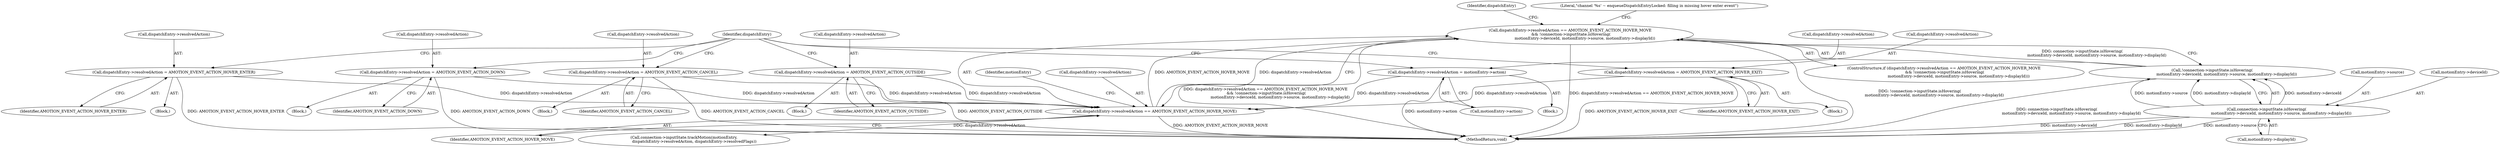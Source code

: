 digraph "0_Android_03a53d1c7765eeb3af0bc34c3dff02ada1953fbf@API" {
"1000251" [label="(Call,dispatchEntry->resolvedAction == AMOTION_EVENT_ACTION_HOVER_MOVE\n && !connection->inputState.isHovering(\n                        motionEntry->deviceId, motionEntry->source, motionEntry->displayId))"];
"1000252" [label="(Call,dispatchEntry->resolvedAction == AMOTION_EVENT_ACTION_HOVER_MOVE)"];
"1000236" [label="(Call,dispatchEntry->resolvedAction = AMOTION_EVENT_ACTION_DOWN)"];
"1000225" [label="(Call,dispatchEntry->resolvedAction = AMOTION_EVENT_ACTION_CANCEL)"];
"1000192" [label="(Call,dispatchEntry->resolvedAction = AMOTION_EVENT_ACTION_OUTSIDE)"];
"1000203" [label="(Call,dispatchEntry->resolvedAction = AMOTION_EVENT_ACTION_HOVER_EXIT)"];
"1000214" [label="(Call,dispatchEntry->resolvedAction = AMOTION_EVENT_ACTION_HOVER_ENTER)"];
"1000243" [label="(Call,dispatchEntry->resolvedAction = motionEntry->action)"];
"1000257" [label="(Call,!connection->inputState.isHovering(\n                        motionEntry->deviceId, motionEntry->source, motionEntry->displayId))"];
"1000258" [label="(Call,connection->inputState.isHovering(\n                        motionEntry->deviceId, motionEntry->source, motionEntry->displayId))"];
"1000218" [label="(Identifier,AMOTION_EVENT_ACTION_HOVER_ENTER)"];
"1000310" [label="(Call,connection->inputState.trackMotion(motionEntry,\n                 dispatchEntry->resolvedAction, dispatchEntry->resolvedFlags))"];
"1000226" [label="(Call,dispatchEntry->resolvedAction)"];
"1000250" [label="(ControlStructure,if (dispatchEntry->resolvedAction == AMOTION_EVENT_ACTION_HOVER_MOVE\n && !connection->inputState.isHovering(\n                        motionEntry->deviceId, motionEntry->source, motionEntry->displayId)))"];
"1000260" [label="(Identifier,motionEntry)"];
"1000224" [label="(Block,)"];
"1000335" [label="(MethodReturn,void)"];
"1000193" [label="(Call,dispatchEntry->resolvedAction)"];
"1000279" [label="(Identifier,dispatchEntry)"];
"1000256" [label="(Identifier,AMOTION_EVENT_ACTION_HOVER_MOVE)"];
"1000243" [label="(Call,dispatchEntry->resolvedAction = motionEntry->action)"];
"1000203" [label="(Call,dispatchEntry->resolvedAction = AMOTION_EVENT_ACTION_HOVER_EXIT)"];
"1000196" [label="(Identifier,AMOTION_EVENT_ACTION_OUTSIDE)"];
"1000213" [label="(Block,)"];
"1000237" [label="(Call,dispatchEntry->resolvedAction)"];
"1000270" [label="(Literal,\"channel '%s' ~ enqueueDispatchEntryLocked: filling in missing hover enter event\")"];
"1000202" [label="(Block,)"];
"1000265" [label="(Call,motionEntry->displayId)"];
"1000262" [label="(Call,motionEntry->source)"];
"1000225" [label="(Call,dispatchEntry->resolvedAction = AMOTION_EVENT_ACTION_CANCEL)"];
"1000244" [label="(Call,dispatchEntry->resolvedAction)"];
"1000259" [label="(Call,motionEntry->deviceId)"];
"1000257" [label="(Call,!connection->inputState.isHovering(\n                        motionEntry->deviceId, motionEntry->source, motionEntry->displayId))"];
"1000251" [label="(Call,dispatchEntry->resolvedAction == AMOTION_EVENT_ACTION_HOVER_MOVE\n && !connection->inputState.isHovering(\n                        motionEntry->deviceId, motionEntry->source, motionEntry->displayId))"];
"1000258" [label="(Call,connection->inputState.isHovering(\n                        motionEntry->deviceId, motionEntry->source, motionEntry->displayId))"];
"1000235" [label="(Block,)"];
"1000240" [label="(Identifier,AMOTION_EVENT_ACTION_DOWN)"];
"1000253" [label="(Call,dispatchEntry->resolvedAction)"];
"1000242" [label="(Block,)"];
"1000214" [label="(Call,dispatchEntry->resolvedAction = AMOTION_EVENT_ACTION_HOVER_ENTER)"];
"1000229" [label="(Identifier,AMOTION_EVENT_ACTION_CANCEL)"];
"1000215" [label="(Call,dispatchEntry->resolvedAction)"];
"1000247" [label="(Call,motionEntry->action)"];
"1000236" [label="(Call,dispatchEntry->resolvedAction = AMOTION_EVENT_ACTION_DOWN)"];
"1000192" [label="(Call,dispatchEntry->resolvedAction = AMOTION_EVENT_ACTION_OUTSIDE)"];
"1000204" [label="(Call,dispatchEntry->resolvedAction)"];
"1000252" [label="(Call,dispatchEntry->resolvedAction == AMOTION_EVENT_ACTION_HOVER_MOVE)"];
"1000254" [label="(Identifier,dispatchEntry)"];
"1000191" [label="(Block,)"];
"1000207" [label="(Identifier,AMOTION_EVENT_ACTION_HOVER_EXIT)"];
"1000251" -> "1000250"  [label="AST: "];
"1000251" -> "1000252"  [label="CFG: "];
"1000251" -> "1000257"  [label="CFG: "];
"1000252" -> "1000251"  [label="AST: "];
"1000257" -> "1000251"  [label="AST: "];
"1000270" -> "1000251"  [label="CFG: "];
"1000279" -> "1000251"  [label="CFG: "];
"1000251" -> "1000335"  [label="DDG: dispatchEntry->resolvedAction == AMOTION_EVENT_ACTION_HOVER_MOVE\n && !connection->inputState.isHovering(\n                        motionEntry->deviceId, motionEntry->source, motionEntry->displayId)"];
"1000251" -> "1000335"  [label="DDG: dispatchEntry->resolvedAction == AMOTION_EVENT_ACTION_HOVER_MOVE"];
"1000251" -> "1000335"  [label="DDG: !connection->inputState.isHovering(\n                        motionEntry->deviceId, motionEntry->source, motionEntry->displayId)"];
"1000252" -> "1000251"  [label="DDG: dispatchEntry->resolvedAction"];
"1000252" -> "1000251"  [label="DDG: AMOTION_EVENT_ACTION_HOVER_MOVE"];
"1000257" -> "1000251"  [label="DDG: connection->inputState.isHovering(\n                        motionEntry->deviceId, motionEntry->source, motionEntry->displayId)"];
"1000252" -> "1000256"  [label="CFG: "];
"1000253" -> "1000252"  [label="AST: "];
"1000256" -> "1000252"  [label="AST: "];
"1000260" -> "1000252"  [label="CFG: "];
"1000252" -> "1000335"  [label="DDG: AMOTION_EVENT_ACTION_HOVER_MOVE"];
"1000236" -> "1000252"  [label="DDG: dispatchEntry->resolvedAction"];
"1000225" -> "1000252"  [label="DDG: dispatchEntry->resolvedAction"];
"1000192" -> "1000252"  [label="DDG: dispatchEntry->resolvedAction"];
"1000203" -> "1000252"  [label="DDG: dispatchEntry->resolvedAction"];
"1000214" -> "1000252"  [label="DDG: dispatchEntry->resolvedAction"];
"1000243" -> "1000252"  [label="DDG: dispatchEntry->resolvedAction"];
"1000252" -> "1000310"  [label="DDG: dispatchEntry->resolvedAction"];
"1000236" -> "1000235"  [label="AST: "];
"1000236" -> "1000240"  [label="CFG: "];
"1000237" -> "1000236"  [label="AST: "];
"1000240" -> "1000236"  [label="AST: "];
"1000254" -> "1000236"  [label="CFG: "];
"1000236" -> "1000335"  [label="DDG: AMOTION_EVENT_ACTION_DOWN"];
"1000225" -> "1000224"  [label="AST: "];
"1000225" -> "1000229"  [label="CFG: "];
"1000226" -> "1000225"  [label="AST: "];
"1000229" -> "1000225"  [label="AST: "];
"1000254" -> "1000225"  [label="CFG: "];
"1000225" -> "1000335"  [label="DDG: AMOTION_EVENT_ACTION_CANCEL"];
"1000192" -> "1000191"  [label="AST: "];
"1000192" -> "1000196"  [label="CFG: "];
"1000193" -> "1000192"  [label="AST: "];
"1000196" -> "1000192"  [label="AST: "];
"1000254" -> "1000192"  [label="CFG: "];
"1000192" -> "1000335"  [label="DDG: AMOTION_EVENT_ACTION_OUTSIDE"];
"1000203" -> "1000202"  [label="AST: "];
"1000203" -> "1000207"  [label="CFG: "];
"1000204" -> "1000203"  [label="AST: "];
"1000207" -> "1000203"  [label="AST: "];
"1000254" -> "1000203"  [label="CFG: "];
"1000203" -> "1000335"  [label="DDG: AMOTION_EVENT_ACTION_HOVER_EXIT"];
"1000214" -> "1000213"  [label="AST: "];
"1000214" -> "1000218"  [label="CFG: "];
"1000215" -> "1000214"  [label="AST: "];
"1000218" -> "1000214"  [label="AST: "];
"1000254" -> "1000214"  [label="CFG: "];
"1000214" -> "1000335"  [label="DDG: AMOTION_EVENT_ACTION_HOVER_ENTER"];
"1000243" -> "1000242"  [label="AST: "];
"1000243" -> "1000247"  [label="CFG: "];
"1000244" -> "1000243"  [label="AST: "];
"1000247" -> "1000243"  [label="AST: "];
"1000254" -> "1000243"  [label="CFG: "];
"1000243" -> "1000335"  [label="DDG: motionEntry->action"];
"1000257" -> "1000258"  [label="CFG: "];
"1000258" -> "1000257"  [label="AST: "];
"1000257" -> "1000335"  [label="DDG: connection->inputState.isHovering(\n                        motionEntry->deviceId, motionEntry->source, motionEntry->displayId)"];
"1000258" -> "1000257"  [label="DDG: motionEntry->deviceId"];
"1000258" -> "1000257"  [label="DDG: motionEntry->source"];
"1000258" -> "1000257"  [label="DDG: motionEntry->displayId"];
"1000258" -> "1000265"  [label="CFG: "];
"1000259" -> "1000258"  [label="AST: "];
"1000262" -> "1000258"  [label="AST: "];
"1000265" -> "1000258"  [label="AST: "];
"1000258" -> "1000335"  [label="DDG: motionEntry->deviceId"];
"1000258" -> "1000335"  [label="DDG: motionEntry->displayId"];
"1000258" -> "1000335"  [label="DDG: motionEntry->source"];
}
